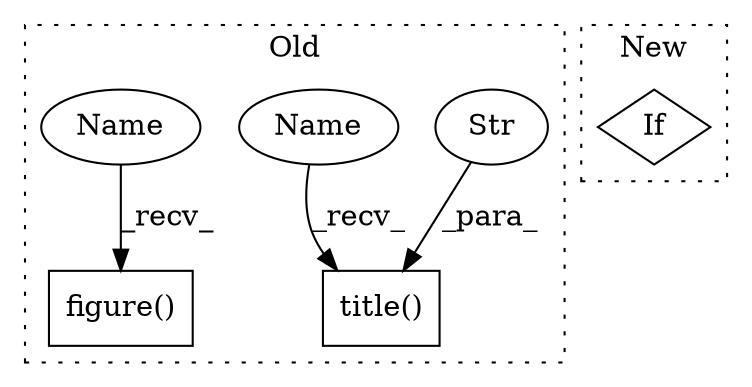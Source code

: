 digraph G {
subgraph cluster0 {
1 [label="title()" a="75" s="2517,2542" l="10,14" shape="box"];
3 [label="Str" a="66" s="2527" l="15" shape="ellipse"];
4 [label="figure()" a="75" s="2351" l="27" shape="box"];
5 [label="Name" a="87" s="2517" l="3" shape="ellipse"];
6 [label="Name" a="87" s="2351" l="3" shape="ellipse"];
label = "Old";
style="dotted";
}
subgraph cluster1 {
2 [label="If" a="96" s="2737" l="3" shape="diamond"];
label = "New";
style="dotted";
}
3 -> 1 [label="_para_"];
5 -> 1 [label="_recv_"];
6 -> 4 [label="_recv_"];
}